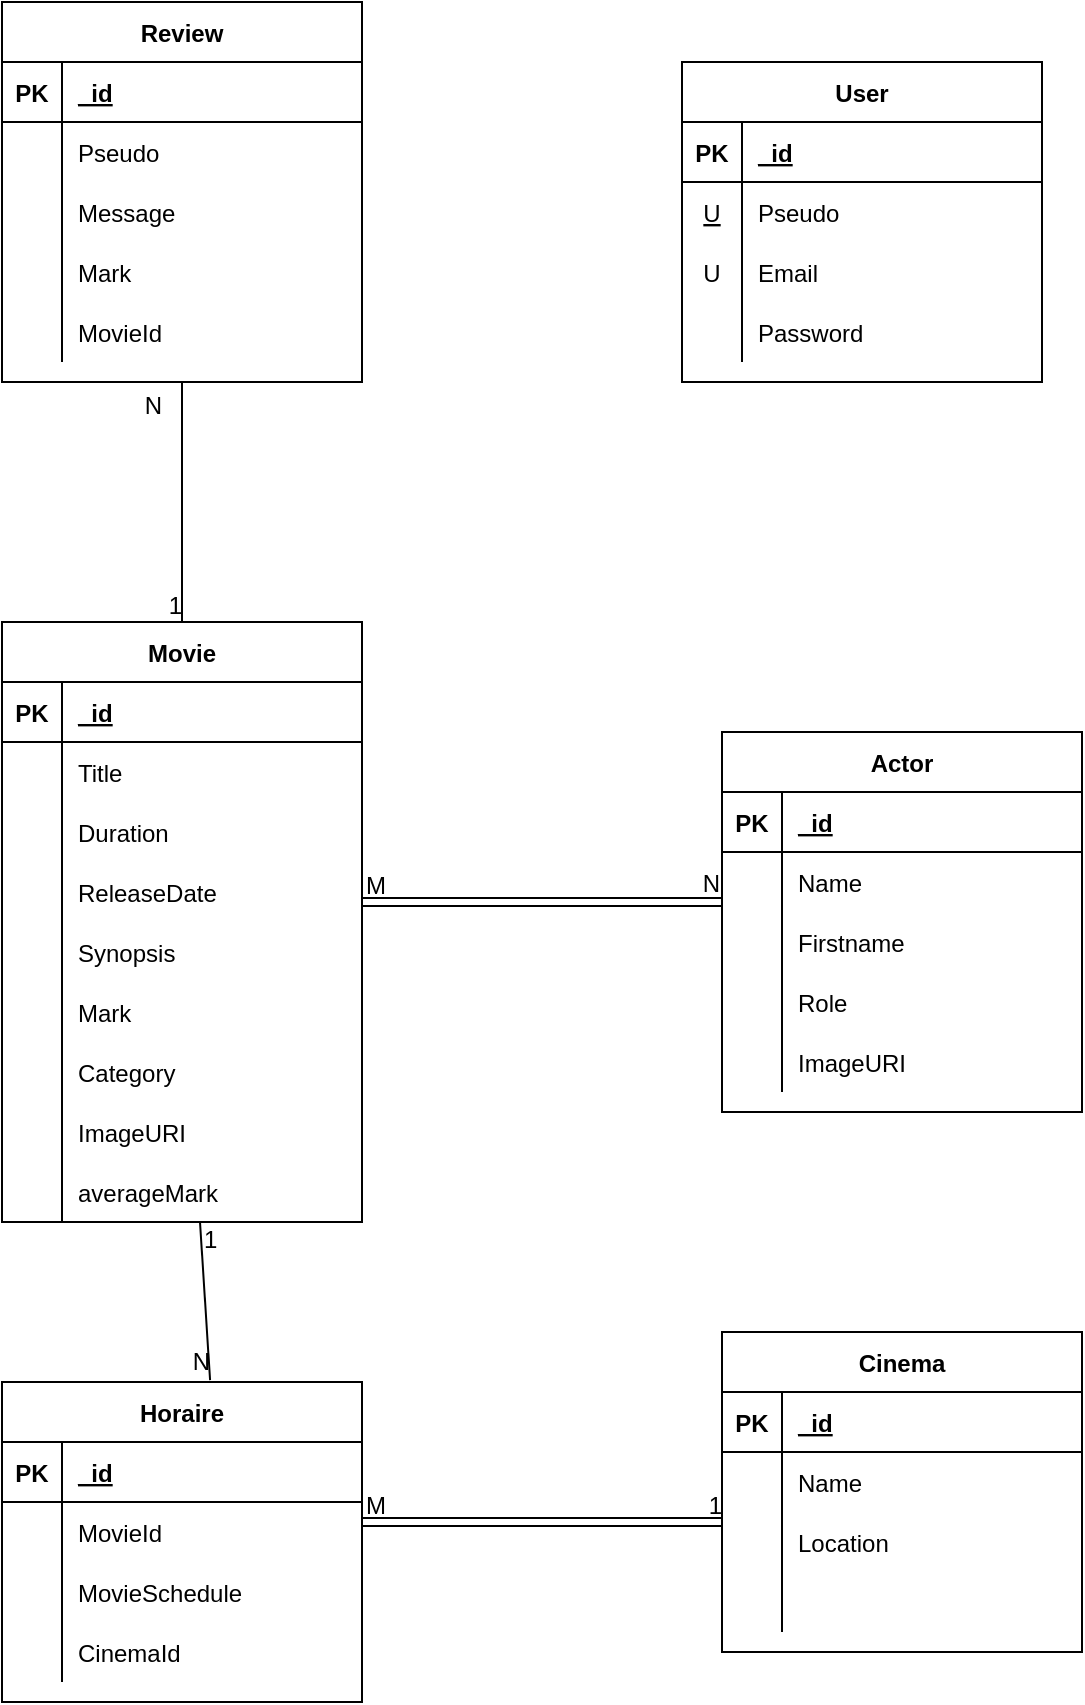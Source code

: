 <mxfile version="18.0.3" type="device"><diagram id="uJwfXhEHUluJpsTlse5D" name="Page-1"><mxGraphModel dx="1422" dy="793" grid="1" gridSize="10" guides="1" tooltips="1" connect="1" arrows="1" fold="1" page="1" pageScale="1" pageWidth="827" pageHeight="1169" math="0" shadow="0"><root><mxCell id="0"/><mxCell id="1" parent="0"/><mxCell id="zOQINoJxuEgMX7o-FheW-20" value="Movie" style="shape=table;startSize=30;container=1;collapsible=1;childLayout=tableLayout;fixedRows=1;rowLines=0;fontStyle=1;align=center;resizeLast=1;" vertex="1" parent="1"><mxGeometry x="120" y="320" width="180" height="300" as="geometry"/></mxCell><mxCell id="zOQINoJxuEgMX7o-FheW-21" value="" style="shape=tableRow;horizontal=0;startSize=0;swimlaneHead=0;swimlaneBody=0;fillColor=none;collapsible=0;dropTarget=0;points=[[0,0.5],[1,0.5]];portConstraint=eastwest;top=0;left=0;right=0;bottom=1;" vertex="1" parent="zOQINoJxuEgMX7o-FheW-20"><mxGeometry y="30" width="180" height="30" as="geometry"/></mxCell><mxCell id="zOQINoJxuEgMX7o-FheW-22" value="PK" style="shape=partialRectangle;connectable=0;fillColor=none;top=0;left=0;bottom=0;right=0;fontStyle=1;overflow=hidden;" vertex="1" parent="zOQINoJxuEgMX7o-FheW-21"><mxGeometry width="30" height="30" as="geometry"><mxRectangle width="30" height="30" as="alternateBounds"/></mxGeometry></mxCell><mxCell id="zOQINoJxuEgMX7o-FheW-23" value="_id" style="shape=partialRectangle;connectable=0;fillColor=none;top=0;left=0;bottom=0;right=0;align=left;spacingLeft=6;fontStyle=5;overflow=hidden;" vertex="1" parent="zOQINoJxuEgMX7o-FheW-21"><mxGeometry x="30" width="150" height="30" as="geometry"><mxRectangle width="150" height="30" as="alternateBounds"/></mxGeometry></mxCell><mxCell id="zOQINoJxuEgMX7o-FheW-24" value="" style="shape=tableRow;horizontal=0;startSize=0;swimlaneHead=0;swimlaneBody=0;fillColor=none;collapsible=0;dropTarget=0;points=[[0,0.5],[1,0.5]];portConstraint=eastwest;top=0;left=0;right=0;bottom=0;" vertex="1" parent="zOQINoJxuEgMX7o-FheW-20"><mxGeometry y="60" width="180" height="30" as="geometry"/></mxCell><mxCell id="zOQINoJxuEgMX7o-FheW-25" value="" style="shape=partialRectangle;connectable=0;fillColor=none;top=0;left=0;bottom=0;right=0;editable=1;overflow=hidden;" vertex="1" parent="zOQINoJxuEgMX7o-FheW-24"><mxGeometry width="30" height="30" as="geometry"><mxRectangle width="30" height="30" as="alternateBounds"/></mxGeometry></mxCell><mxCell id="zOQINoJxuEgMX7o-FheW-26" value="Title" style="shape=partialRectangle;connectable=0;fillColor=none;top=0;left=0;bottom=0;right=0;align=left;spacingLeft=6;overflow=hidden;" vertex="1" parent="zOQINoJxuEgMX7o-FheW-24"><mxGeometry x="30" width="150" height="30" as="geometry"><mxRectangle width="150" height="30" as="alternateBounds"/></mxGeometry></mxCell><mxCell id="zOQINoJxuEgMX7o-FheW-27" value="" style="shape=tableRow;horizontal=0;startSize=0;swimlaneHead=0;swimlaneBody=0;fillColor=none;collapsible=0;dropTarget=0;points=[[0,0.5],[1,0.5]];portConstraint=eastwest;top=0;left=0;right=0;bottom=0;" vertex="1" parent="zOQINoJxuEgMX7o-FheW-20"><mxGeometry y="90" width="180" height="30" as="geometry"/></mxCell><mxCell id="zOQINoJxuEgMX7o-FheW-28" value="" style="shape=partialRectangle;connectable=0;fillColor=none;top=0;left=0;bottom=0;right=0;editable=1;overflow=hidden;" vertex="1" parent="zOQINoJxuEgMX7o-FheW-27"><mxGeometry width="30" height="30" as="geometry"><mxRectangle width="30" height="30" as="alternateBounds"/></mxGeometry></mxCell><mxCell id="zOQINoJxuEgMX7o-FheW-29" value="Duration" style="shape=partialRectangle;connectable=0;fillColor=none;top=0;left=0;bottom=0;right=0;align=left;spacingLeft=6;overflow=hidden;" vertex="1" parent="zOQINoJxuEgMX7o-FheW-27"><mxGeometry x="30" width="150" height="30" as="geometry"><mxRectangle width="150" height="30" as="alternateBounds"/></mxGeometry></mxCell><mxCell id="zOQINoJxuEgMX7o-FheW-30" value="" style="shape=tableRow;horizontal=0;startSize=0;swimlaneHead=0;swimlaneBody=0;fillColor=none;collapsible=0;dropTarget=0;points=[[0,0.5],[1,0.5]];portConstraint=eastwest;top=0;left=0;right=0;bottom=0;" vertex="1" parent="zOQINoJxuEgMX7o-FheW-20"><mxGeometry y="120" width="180" height="30" as="geometry"/></mxCell><mxCell id="zOQINoJxuEgMX7o-FheW-31" value="" style="shape=partialRectangle;connectable=0;fillColor=none;top=0;left=0;bottom=0;right=0;editable=1;overflow=hidden;" vertex="1" parent="zOQINoJxuEgMX7o-FheW-30"><mxGeometry width="30" height="30" as="geometry"><mxRectangle width="30" height="30" as="alternateBounds"/></mxGeometry></mxCell><mxCell id="zOQINoJxuEgMX7o-FheW-32" value="ReleaseDate" style="shape=partialRectangle;connectable=0;fillColor=none;top=0;left=0;bottom=0;right=0;align=left;spacingLeft=6;overflow=hidden;" vertex="1" parent="zOQINoJxuEgMX7o-FheW-30"><mxGeometry x="30" width="150" height="30" as="geometry"><mxRectangle width="150" height="30" as="alternateBounds"/></mxGeometry></mxCell><mxCell id="zOQINoJxuEgMX7o-FheW-47" value="" style="shape=tableRow;horizontal=0;startSize=0;swimlaneHead=0;swimlaneBody=0;fillColor=none;collapsible=0;dropTarget=0;points=[[0,0.5],[1,0.5]];portConstraint=eastwest;top=0;left=0;right=0;bottom=0;" vertex="1" parent="zOQINoJxuEgMX7o-FheW-20"><mxGeometry y="150" width="180" height="30" as="geometry"/></mxCell><mxCell id="zOQINoJxuEgMX7o-FheW-48" value="" style="shape=partialRectangle;connectable=0;fillColor=none;top=0;left=0;bottom=0;right=0;editable=1;overflow=hidden;" vertex="1" parent="zOQINoJxuEgMX7o-FheW-47"><mxGeometry width="30" height="30" as="geometry"><mxRectangle width="30" height="30" as="alternateBounds"/></mxGeometry></mxCell><mxCell id="zOQINoJxuEgMX7o-FheW-49" value="Synopsis" style="shape=partialRectangle;connectable=0;fillColor=none;top=0;left=0;bottom=0;right=0;align=left;spacingLeft=6;overflow=hidden;" vertex="1" parent="zOQINoJxuEgMX7o-FheW-47"><mxGeometry x="30" width="150" height="30" as="geometry"><mxRectangle width="150" height="30" as="alternateBounds"/></mxGeometry></mxCell><mxCell id="zOQINoJxuEgMX7o-FheW-53" value="" style="shape=tableRow;horizontal=0;startSize=0;swimlaneHead=0;swimlaneBody=0;fillColor=none;collapsible=0;dropTarget=0;points=[[0,0.5],[1,0.5]];portConstraint=eastwest;top=0;left=0;right=0;bottom=0;" vertex="1" parent="zOQINoJxuEgMX7o-FheW-20"><mxGeometry y="180" width="180" height="30" as="geometry"/></mxCell><mxCell id="zOQINoJxuEgMX7o-FheW-54" value="" style="shape=partialRectangle;connectable=0;fillColor=none;top=0;left=0;bottom=0;right=0;editable=1;overflow=hidden;" vertex="1" parent="zOQINoJxuEgMX7o-FheW-53"><mxGeometry width="30" height="30" as="geometry"><mxRectangle width="30" height="30" as="alternateBounds"/></mxGeometry></mxCell><mxCell id="zOQINoJxuEgMX7o-FheW-55" value="Mark" style="shape=partialRectangle;connectable=0;fillColor=none;top=0;left=0;bottom=0;right=0;align=left;spacingLeft=6;overflow=hidden;" vertex="1" parent="zOQINoJxuEgMX7o-FheW-53"><mxGeometry x="30" width="150" height="30" as="geometry"><mxRectangle width="150" height="30" as="alternateBounds"/></mxGeometry></mxCell><mxCell id="zOQINoJxuEgMX7o-FheW-56" value="" style="shape=tableRow;horizontal=0;startSize=0;swimlaneHead=0;swimlaneBody=0;fillColor=none;collapsible=0;dropTarget=0;points=[[0,0.5],[1,0.5]];portConstraint=eastwest;top=0;left=0;right=0;bottom=0;" vertex="1" parent="zOQINoJxuEgMX7o-FheW-20"><mxGeometry y="210" width="180" height="30" as="geometry"/></mxCell><mxCell id="zOQINoJxuEgMX7o-FheW-57" value="" style="shape=partialRectangle;connectable=0;fillColor=none;top=0;left=0;bottom=0;right=0;editable=1;overflow=hidden;" vertex="1" parent="zOQINoJxuEgMX7o-FheW-56"><mxGeometry width="30" height="30" as="geometry"><mxRectangle width="30" height="30" as="alternateBounds"/></mxGeometry></mxCell><mxCell id="zOQINoJxuEgMX7o-FheW-58" value="Category" style="shape=partialRectangle;connectable=0;fillColor=none;top=0;left=0;bottom=0;right=0;align=left;spacingLeft=6;overflow=hidden;" vertex="1" parent="zOQINoJxuEgMX7o-FheW-56"><mxGeometry x="30" width="150" height="30" as="geometry"><mxRectangle width="150" height="30" as="alternateBounds"/></mxGeometry></mxCell><mxCell id="zOQINoJxuEgMX7o-FheW-59" value="" style="shape=tableRow;horizontal=0;startSize=0;swimlaneHead=0;swimlaneBody=0;fillColor=none;collapsible=0;dropTarget=0;points=[[0,0.5],[1,0.5]];portConstraint=eastwest;top=0;left=0;right=0;bottom=0;" vertex="1" parent="zOQINoJxuEgMX7o-FheW-20"><mxGeometry y="240" width="180" height="30" as="geometry"/></mxCell><mxCell id="zOQINoJxuEgMX7o-FheW-60" value="" style="shape=partialRectangle;connectable=0;fillColor=none;top=0;left=0;bottom=0;right=0;editable=1;overflow=hidden;" vertex="1" parent="zOQINoJxuEgMX7o-FheW-59"><mxGeometry width="30" height="30" as="geometry"><mxRectangle width="30" height="30" as="alternateBounds"/></mxGeometry></mxCell><mxCell id="zOQINoJxuEgMX7o-FheW-61" value="ImageURI" style="shape=partialRectangle;connectable=0;fillColor=none;top=0;left=0;bottom=0;right=0;align=left;spacingLeft=6;overflow=hidden;" vertex="1" parent="zOQINoJxuEgMX7o-FheW-59"><mxGeometry x="30" width="150" height="30" as="geometry"><mxRectangle width="150" height="30" as="alternateBounds"/></mxGeometry></mxCell><mxCell id="zOQINoJxuEgMX7o-FheW-231" value="" style="shape=tableRow;horizontal=0;startSize=0;swimlaneHead=0;swimlaneBody=0;fillColor=none;collapsible=0;dropTarget=0;points=[[0,0.5],[1,0.5]];portConstraint=eastwest;top=0;left=0;right=0;bottom=0;" vertex="1" parent="zOQINoJxuEgMX7o-FheW-20"><mxGeometry y="270" width="180" height="30" as="geometry"/></mxCell><mxCell id="zOQINoJxuEgMX7o-FheW-232" value="" style="shape=partialRectangle;connectable=0;fillColor=none;top=0;left=0;bottom=0;right=0;editable=1;overflow=hidden;" vertex="1" parent="zOQINoJxuEgMX7o-FheW-231"><mxGeometry width="30" height="30" as="geometry"><mxRectangle width="30" height="30" as="alternateBounds"/></mxGeometry></mxCell><mxCell id="zOQINoJxuEgMX7o-FheW-233" value="averageMark" style="shape=partialRectangle;connectable=0;fillColor=none;top=0;left=0;bottom=0;right=0;align=left;spacingLeft=6;overflow=hidden;" vertex="1" parent="zOQINoJxuEgMX7o-FheW-231"><mxGeometry x="30" width="150" height="30" as="geometry"><mxRectangle width="150" height="30" as="alternateBounds"/></mxGeometry></mxCell><mxCell id="zOQINoJxuEgMX7o-FheW-62" value="Actor" style="shape=table;startSize=30;container=1;collapsible=1;childLayout=tableLayout;fixedRows=1;rowLines=0;fontStyle=1;align=center;resizeLast=1;" vertex="1" parent="1"><mxGeometry x="480" y="375" width="180" height="190" as="geometry"/></mxCell><mxCell id="zOQINoJxuEgMX7o-FheW-63" value="" style="shape=tableRow;horizontal=0;startSize=0;swimlaneHead=0;swimlaneBody=0;fillColor=none;collapsible=0;dropTarget=0;points=[[0,0.5],[1,0.5]];portConstraint=eastwest;top=0;left=0;right=0;bottom=1;" vertex="1" parent="zOQINoJxuEgMX7o-FheW-62"><mxGeometry y="30" width="180" height="30" as="geometry"/></mxCell><mxCell id="zOQINoJxuEgMX7o-FheW-64" value="PK" style="shape=partialRectangle;connectable=0;fillColor=none;top=0;left=0;bottom=0;right=0;fontStyle=1;overflow=hidden;" vertex="1" parent="zOQINoJxuEgMX7o-FheW-63"><mxGeometry width="30" height="30" as="geometry"><mxRectangle width="30" height="30" as="alternateBounds"/></mxGeometry></mxCell><mxCell id="zOQINoJxuEgMX7o-FheW-65" value="_id" style="shape=partialRectangle;connectable=0;fillColor=none;top=0;left=0;bottom=0;right=0;align=left;spacingLeft=6;fontStyle=5;overflow=hidden;" vertex="1" parent="zOQINoJxuEgMX7o-FheW-63"><mxGeometry x="30" width="150" height="30" as="geometry"><mxRectangle width="150" height="30" as="alternateBounds"/></mxGeometry></mxCell><mxCell id="zOQINoJxuEgMX7o-FheW-66" value="" style="shape=tableRow;horizontal=0;startSize=0;swimlaneHead=0;swimlaneBody=0;fillColor=none;collapsible=0;dropTarget=0;points=[[0,0.5],[1,0.5]];portConstraint=eastwest;top=0;left=0;right=0;bottom=0;" vertex="1" parent="zOQINoJxuEgMX7o-FheW-62"><mxGeometry y="60" width="180" height="30" as="geometry"/></mxCell><mxCell id="zOQINoJxuEgMX7o-FheW-67" value="" style="shape=partialRectangle;connectable=0;fillColor=none;top=0;left=0;bottom=0;right=0;editable=1;overflow=hidden;" vertex="1" parent="zOQINoJxuEgMX7o-FheW-66"><mxGeometry width="30" height="30" as="geometry"><mxRectangle width="30" height="30" as="alternateBounds"/></mxGeometry></mxCell><mxCell id="zOQINoJxuEgMX7o-FheW-68" value="Name" style="shape=partialRectangle;connectable=0;fillColor=none;top=0;left=0;bottom=0;right=0;align=left;spacingLeft=6;overflow=hidden;" vertex="1" parent="zOQINoJxuEgMX7o-FheW-66"><mxGeometry x="30" width="150" height="30" as="geometry"><mxRectangle width="150" height="30" as="alternateBounds"/></mxGeometry></mxCell><mxCell id="zOQINoJxuEgMX7o-FheW-69" value="" style="shape=tableRow;horizontal=0;startSize=0;swimlaneHead=0;swimlaneBody=0;fillColor=none;collapsible=0;dropTarget=0;points=[[0,0.5],[1,0.5]];portConstraint=eastwest;top=0;left=0;right=0;bottom=0;" vertex="1" parent="zOQINoJxuEgMX7o-FheW-62"><mxGeometry y="90" width="180" height="30" as="geometry"/></mxCell><mxCell id="zOQINoJxuEgMX7o-FheW-70" value="" style="shape=partialRectangle;connectable=0;fillColor=none;top=0;left=0;bottom=0;right=0;editable=1;overflow=hidden;" vertex="1" parent="zOQINoJxuEgMX7o-FheW-69"><mxGeometry width="30" height="30" as="geometry"><mxRectangle width="30" height="30" as="alternateBounds"/></mxGeometry></mxCell><mxCell id="zOQINoJxuEgMX7o-FheW-71" value="Firstname" style="shape=partialRectangle;connectable=0;fillColor=none;top=0;left=0;bottom=0;right=0;align=left;spacingLeft=6;overflow=hidden;" vertex="1" parent="zOQINoJxuEgMX7o-FheW-69"><mxGeometry x="30" width="150" height="30" as="geometry"><mxRectangle width="150" height="30" as="alternateBounds"/></mxGeometry></mxCell><mxCell id="zOQINoJxuEgMX7o-FheW-72" value="" style="shape=tableRow;horizontal=0;startSize=0;swimlaneHead=0;swimlaneBody=0;fillColor=none;collapsible=0;dropTarget=0;points=[[0,0.5],[1,0.5]];portConstraint=eastwest;top=0;left=0;right=0;bottom=0;" vertex="1" parent="zOQINoJxuEgMX7o-FheW-62"><mxGeometry y="120" width="180" height="30" as="geometry"/></mxCell><mxCell id="zOQINoJxuEgMX7o-FheW-73" value="" style="shape=partialRectangle;connectable=0;fillColor=none;top=0;left=0;bottom=0;right=0;editable=1;overflow=hidden;" vertex="1" parent="zOQINoJxuEgMX7o-FheW-72"><mxGeometry width="30" height="30" as="geometry"><mxRectangle width="30" height="30" as="alternateBounds"/></mxGeometry></mxCell><mxCell id="zOQINoJxuEgMX7o-FheW-74" value="Role" style="shape=partialRectangle;connectable=0;fillColor=none;top=0;left=0;bottom=0;right=0;align=left;spacingLeft=6;overflow=hidden;" vertex="1" parent="zOQINoJxuEgMX7o-FheW-72"><mxGeometry x="30" width="150" height="30" as="geometry"><mxRectangle width="150" height="30" as="alternateBounds"/></mxGeometry></mxCell><mxCell id="zOQINoJxuEgMX7o-FheW-84" value="" style="shape=tableRow;horizontal=0;startSize=0;swimlaneHead=0;swimlaneBody=0;fillColor=none;collapsible=0;dropTarget=0;points=[[0,0.5],[1,0.5]];portConstraint=eastwest;top=0;left=0;right=0;bottom=0;" vertex="1" parent="zOQINoJxuEgMX7o-FheW-62"><mxGeometry y="150" width="180" height="30" as="geometry"/></mxCell><mxCell id="zOQINoJxuEgMX7o-FheW-85" value="" style="shape=partialRectangle;connectable=0;fillColor=none;top=0;left=0;bottom=0;right=0;editable=1;overflow=hidden;" vertex="1" parent="zOQINoJxuEgMX7o-FheW-84"><mxGeometry width="30" height="30" as="geometry"><mxRectangle width="30" height="30" as="alternateBounds"/></mxGeometry></mxCell><mxCell id="zOQINoJxuEgMX7o-FheW-86" value="ImageURI" style="shape=partialRectangle;connectable=0;fillColor=none;top=0;left=0;bottom=0;right=0;align=left;spacingLeft=6;overflow=hidden;" vertex="1" parent="zOQINoJxuEgMX7o-FheW-84"><mxGeometry x="30" width="150" height="30" as="geometry"><mxRectangle width="150" height="30" as="alternateBounds"/></mxGeometry></mxCell><mxCell id="zOQINoJxuEgMX7o-FheW-81" value="" style="shape=link;html=1;rounded=0;entryX=0;entryY=0.833;entryDx=0;entryDy=0;entryPerimeter=0;" edge="1" parent="1" target="zOQINoJxuEgMX7o-FheW-66"><mxGeometry relative="1" as="geometry"><mxPoint x="300" y="460" as="sourcePoint"/><mxPoint x="460" y="460" as="targetPoint"/></mxGeometry></mxCell><mxCell id="zOQINoJxuEgMX7o-FheW-82" value="M" style="resizable=0;html=1;align=left;verticalAlign=bottom;" connectable="0" vertex="1" parent="zOQINoJxuEgMX7o-FheW-81"><mxGeometry x="-1" relative="1" as="geometry"/></mxCell><mxCell id="zOQINoJxuEgMX7o-FheW-83" value="N" style="resizable=0;html=1;align=right;verticalAlign=bottom;" connectable="0" vertex="1" parent="zOQINoJxuEgMX7o-FheW-81"><mxGeometry x="1" relative="1" as="geometry"/></mxCell><mxCell id="zOQINoJxuEgMX7o-FheW-87" value="Cinema" style="shape=table;startSize=30;container=1;collapsible=1;childLayout=tableLayout;fixedRows=1;rowLines=0;fontStyle=1;align=center;resizeLast=1;" vertex="1" parent="1"><mxGeometry x="480" y="675" width="180" height="160" as="geometry"/></mxCell><mxCell id="zOQINoJxuEgMX7o-FheW-88" value="" style="shape=tableRow;horizontal=0;startSize=0;swimlaneHead=0;swimlaneBody=0;fillColor=none;collapsible=0;dropTarget=0;points=[[0,0.5],[1,0.5]];portConstraint=eastwest;top=0;left=0;right=0;bottom=1;" vertex="1" parent="zOQINoJxuEgMX7o-FheW-87"><mxGeometry y="30" width="180" height="30" as="geometry"/></mxCell><mxCell id="zOQINoJxuEgMX7o-FheW-89" value="PK" style="shape=partialRectangle;connectable=0;fillColor=none;top=0;left=0;bottom=0;right=0;fontStyle=1;overflow=hidden;" vertex="1" parent="zOQINoJxuEgMX7o-FheW-88"><mxGeometry width="30" height="30" as="geometry"><mxRectangle width="30" height="30" as="alternateBounds"/></mxGeometry></mxCell><mxCell id="zOQINoJxuEgMX7o-FheW-90" value="_id" style="shape=partialRectangle;connectable=0;fillColor=none;top=0;left=0;bottom=0;right=0;align=left;spacingLeft=6;fontStyle=5;overflow=hidden;" vertex="1" parent="zOQINoJxuEgMX7o-FheW-88"><mxGeometry x="30" width="150" height="30" as="geometry"><mxRectangle width="150" height="30" as="alternateBounds"/></mxGeometry></mxCell><mxCell id="zOQINoJxuEgMX7o-FheW-91" value="" style="shape=tableRow;horizontal=0;startSize=0;swimlaneHead=0;swimlaneBody=0;fillColor=none;collapsible=0;dropTarget=0;points=[[0,0.5],[1,0.5]];portConstraint=eastwest;top=0;left=0;right=0;bottom=0;" vertex="1" parent="zOQINoJxuEgMX7o-FheW-87"><mxGeometry y="60" width="180" height="30" as="geometry"/></mxCell><mxCell id="zOQINoJxuEgMX7o-FheW-92" value="" style="shape=partialRectangle;connectable=0;fillColor=none;top=0;left=0;bottom=0;right=0;editable=1;overflow=hidden;" vertex="1" parent="zOQINoJxuEgMX7o-FheW-91"><mxGeometry width="30" height="30" as="geometry"><mxRectangle width="30" height="30" as="alternateBounds"/></mxGeometry></mxCell><mxCell id="zOQINoJxuEgMX7o-FheW-93" value="Name" style="shape=partialRectangle;connectable=0;fillColor=none;top=0;left=0;bottom=0;right=0;align=left;spacingLeft=6;overflow=hidden;" vertex="1" parent="zOQINoJxuEgMX7o-FheW-91"><mxGeometry x="30" width="150" height="30" as="geometry"><mxRectangle width="150" height="30" as="alternateBounds"/></mxGeometry></mxCell><mxCell id="zOQINoJxuEgMX7o-FheW-94" value="" style="shape=tableRow;horizontal=0;startSize=0;swimlaneHead=0;swimlaneBody=0;fillColor=none;collapsible=0;dropTarget=0;points=[[0,0.5],[1,0.5]];portConstraint=eastwest;top=0;left=0;right=0;bottom=0;" vertex="1" parent="zOQINoJxuEgMX7o-FheW-87"><mxGeometry y="90" width="180" height="30" as="geometry"/></mxCell><mxCell id="zOQINoJxuEgMX7o-FheW-95" value="" style="shape=partialRectangle;connectable=0;fillColor=none;top=0;left=0;bottom=0;right=0;editable=1;overflow=hidden;" vertex="1" parent="zOQINoJxuEgMX7o-FheW-94"><mxGeometry width="30" height="30" as="geometry"><mxRectangle width="30" height="30" as="alternateBounds"/></mxGeometry></mxCell><mxCell id="zOQINoJxuEgMX7o-FheW-96" value="Location" style="shape=partialRectangle;connectable=0;fillColor=none;top=0;left=0;bottom=0;right=0;align=left;spacingLeft=6;overflow=hidden;" vertex="1" parent="zOQINoJxuEgMX7o-FheW-94"><mxGeometry x="30" width="150" height="30" as="geometry"><mxRectangle width="150" height="30" as="alternateBounds"/></mxGeometry></mxCell><mxCell id="zOQINoJxuEgMX7o-FheW-97" value="" style="shape=tableRow;horizontal=0;startSize=0;swimlaneHead=0;swimlaneBody=0;fillColor=none;collapsible=0;dropTarget=0;points=[[0,0.5],[1,0.5]];portConstraint=eastwest;top=0;left=0;right=0;bottom=0;" vertex="1" parent="zOQINoJxuEgMX7o-FheW-87"><mxGeometry y="120" width="180" height="30" as="geometry"/></mxCell><mxCell id="zOQINoJxuEgMX7o-FheW-98" value="" style="shape=partialRectangle;connectable=0;fillColor=none;top=0;left=0;bottom=0;right=0;editable=1;overflow=hidden;" vertex="1" parent="zOQINoJxuEgMX7o-FheW-97"><mxGeometry width="30" height="30" as="geometry"><mxRectangle width="30" height="30" as="alternateBounds"/></mxGeometry></mxCell><mxCell id="zOQINoJxuEgMX7o-FheW-99" value="" style="shape=partialRectangle;connectable=0;fillColor=none;top=0;left=0;bottom=0;right=0;align=left;spacingLeft=6;overflow=hidden;" vertex="1" parent="zOQINoJxuEgMX7o-FheW-97"><mxGeometry x="30" width="150" height="30" as="geometry"><mxRectangle width="150" height="30" as="alternateBounds"/></mxGeometry></mxCell><mxCell id="zOQINoJxuEgMX7o-FheW-100" value="Horaire" style="shape=table;startSize=30;container=1;collapsible=1;childLayout=tableLayout;fixedRows=1;rowLines=0;fontStyle=1;align=center;resizeLast=1;" vertex="1" parent="1"><mxGeometry x="120" y="700" width="180" height="160" as="geometry"/></mxCell><mxCell id="zOQINoJxuEgMX7o-FheW-101" value="" style="shape=tableRow;horizontal=0;startSize=0;swimlaneHead=0;swimlaneBody=0;fillColor=none;collapsible=0;dropTarget=0;points=[[0,0.5],[1,0.5]];portConstraint=eastwest;top=0;left=0;right=0;bottom=1;" vertex="1" parent="zOQINoJxuEgMX7o-FheW-100"><mxGeometry y="30" width="180" height="30" as="geometry"/></mxCell><mxCell id="zOQINoJxuEgMX7o-FheW-102" value="PK" style="shape=partialRectangle;connectable=0;fillColor=none;top=0;left=0;bottom=0;right=0;fontStyle=1;overflow=hidden;" vertex="1" parent="zOQINoJxuEgMX7o-FheW-101"><mxGeometry width="30" height="30" as="geometry"><mxRectangle width="30" height="30" as="alternateBounds"/></mxGeometry></mxCell><mxCell id="zOQINoJxuEgMX7o-FheW-103" value="_id" style="shape=partialRectangle;connectable=0;fillColor=none;top=0;left=0;bottom=0;right=0;align=left;spacingLeft=6;fontStyle=5;overflow=hidden;" vertex="1" parent="zOQINoJxuEgMX7o-FheW-101"><mxGeometry x="30" width="150" height="30" as="geometry"><mxRectangle width="150" height="30" as="alternateBounds"/></mxGeometry></mxCell><mxCell id="zOQINoJxuEgMX7o-FheW-104" value="" style="shape=tableRow;horizontal=0;startSize=0;swimlaneHead=0;swimlaneBody=0;fillColor=none;collapsible=0;dropTarget=0;points=[[0,0.5],[1,0.5]];portConstraint=eastwest;top=0;left=0;right=0;bottom=0;" vertex="1" parent="zOQINoJxuEgMX7o-FheW-100"><mxGeometry y="60" width="180" height="30" as="geometry"/></mxCell><mxCell id="zOQINoJxuEgMX7o-FheW-105" value="" style="shape=partialRectangle;connectable=0;fillColor=none;top=0;left=0;bottom=0;right=0;editable=1;overflow=hidden;" vertex="1" parent="zOQINoJxuEgMX7o-FheW-104"><mxGeometry width="30" height="30" as="geometry"><mxRectangle width="30" height="30" as="alternateBounds"/></mxGeometry></mxCell><mxCell id="zOQINoJxuEgMX7o-FheW-106" value="MovieId" style="shape=partialRectangle;connectable=0;fillColor=none;top=0;left=0;bottom=0;right=0;align=left;spacingLeft=6;overflow=hidden;" vertex="1" parent="zOQINoJxuEgMX7o-FheW-104"><mxGeometry x="30" width="150" height="30" as="geometry"><mxRectangle width="150" height="30" as="alternateBounds"/></mxGeometry></mxCell><mxCell id="zOQINoJxuEgMX7o-FheW-107" value="" style="shape=tableRow;horizontal=0;startSize=0;swimlaneHead=0;swimlaneBody=0;fillColor=none;collapsible=0;dropTarget=0;points=[[0,0.5],[1,0.5]];portConstraint=eastwest;top=0;left=0;right=0;bottom=0;" vertex="1" parent="zOQINoJxuEgMX7o-FheW-100"><mxGeometry y="90" width="180" height="30" as="geometry"/></mxCell><mxCell id="zOQINoJxuEgMX7o-FheW-108" value="" style="shape=partialRectangle;connectable=0;fillColor=none;top=0;left=0;bottom=0;right=0;editable=1;overflow=hidden;" vertex="1" parent="zOQINoJxuEgMX7o-FheW-107"><mxGeometry width="30" height="30" as="geometry"><mxRectangle width="30" height="30" as="alternateBounds"/></mxGeometry></mxCell><mxCell id="zOQINoJxuEgMX7o-FheW-109" value="MovieSchedule" style="shape=partialRectangle;connectable=0;fillColor=none;top=0;left=0;bottom=0;right=0;align=left;spacingLeft=6;overflow=hidden;" vertex="1" parent="zOQINoJxuEgMX7o-FheW-107"><mxGeometry x="30" width="150" height="30" as="geometry"><mxRectangle width="150" height="30" as="alternateBounds"/></mxGeometry></mxCell><mxCell id="zOQINoJxuEgMX7o-FheW-110" value="" style="shape=tableRow;horizontal=0;startSize=0;swimlaneHead=0;swimlaneBody=0;fillColor=none;collapsible=0;dropTarget=0;points=[[0,0.5],[1,0.5]];portConstraint=eastwest;top=0;left=0;right=0;bottom=0;" vertex="1" parent="zOQINoJxuEgMX7o-FheW-100"><mxGeometry y="120" width="180" height="30" as="geometry"/></mxCell><mxCell id="zOQINoJxuEgMX7o-FheW-111" value="" style="shape=partialRectangle;connectable=0;fillColor=none;top=0;left=0;bottom=0;right=0;editable=1;overflow=hidden;" vertex="1" parent="zOQINoJxuEgMX7o-FheW-110"><mxGeometry width="30" height="30" as="geometry"><mxRectangle width="30" height="30" as="alternateBounds"/></mxGeometry></mxCell><mxCell id="zOQINoJxuEgMX7o-FheW-112" value="CinemaId" style="shape=partialRectangle;connectable=0;fillColor=none;top=0;left=0;bottom=0;right=0;align=left;spacingLeft=6;overflow=hidden;" vertex="1" parent="zOQINoJxuEgMX7o-FheW-110"><mxGeometry x="30" width="150" height="30" as="geometry"><mxRectangle width="150" height="30" as="alternateBounds"/></mxGeometry></mxCell><mxCell id="zOQINoJxuEgMX7o-FheW-113" value="" style="shape=link;html=1;rounded=0;" edge="1" parent="1"><mxGeometry relative="1" as="geometry"><mxPoint x="300" y="770" as="sourcePoint"/><mxPoint x="480" y="770" as="targetPoint"/></mxGeometry></mxCell><mxCell id="zOQINoJxuEgMX7o-FheW-114" value="M" style="resizable=0;html=1;align=left;verticalAlign=bottom;" connectable="0" vertex="1" parent="zOQINoJxuEgMX7o-FheW-113"><mxGeometry x="-1" relative="1" as="geometry"/></mxCell><mxCell id="zOQINoJxuEgMX7o-FheW-115" value="1" style="resizable=0;html=1;align=right;verticalAlign=bottom;" connectable="0" vertex="1" parent="zOQINoJxuEgMX7o-FheW-113"><mxGeometry x="1" relative="1" as="geometry"/></mxCell><mxCell id="zOQINoJxuEgMX7o-FheW-116" value="User" style="shape=table;startSize=30;container=1;collapsible=1;childLayout=tableLayout;fixedRows=1;rowLines=0;fontStyle=1;align=center;resizeLast=1;" vertex="1" parent="1"><mxGeometry x="460" y="40" width="180" height="160" as="geometry"/></mxCell><mxCell id="zOQINoJxuEgMX7o-FheW-117" value="" style="shape=tableRow;horizontal=0;startSize=0;swimlaneHead=0;swimlaneBody=0;fillColor=none;collapsible=0;dropTarget=0;points=[[0,0.5],[1,0.5]];portConstraint=eastwest;top=0;left=0;right=0;bottom=1;" vertex="1" parent="zOQINoJxuEgMX7o-FheW-116"><mxGeometry y="30" width="180" height="30" as="geometry"/></mxCell><mxCell id="zOQINoJxuEgMX7o-FheW-118" value="PK" style="shape=partialRectangle;connectable=0;fillColor=none;top=0;left=0;bottom=0;right=0;fontStyle=1;overflow=hidden;" vertex="1" parent="zOQINoJxuEgMX7o-FheW-117"><mxGeometry width="30" height="30" as="geometry"><mxRectangle width="30" height="30" as="alternateBounds"/></mxGeometry></mxCell><mxCell id="zOQINoJxuEgMX7o-FheW-119" value="_id" style="shape=partialRectangle;connectable=0;fillColor=none;top=0;left=0;bottom=0;right=0;align=left;spacingLeft=6;fontStyle=5;overflow=hidden;" vertex="1" parent="zOQINoJxuEgMX7o-FheW-117"><mxGeometry x="30" width="150" height="30" as="geometry"><mxRectangle width="150" height="30" as="alternateBounds"/></mxGeometry></mxCell><mxCell id="zOQINoJxuEgMX7o-FheW-120" value="" style="shape=tableRow;horizontal=0;startSize=0;swimlaneHead=0;swimlaneBody=0;fillColor=none;collapsible=0;dropTarget=0;points=[[0,0.5],[1,0.5]];portConstraint=eastwest;top=0;left=0;right=0;bottom=0;" vertex="1" parent="zOQINoJxuEgMX7o-FheW-116"><mxGeometry y="60" width="180" height="30" as="geometry"/></mxCell><mxCell id="zOQINoJxuEgMX7o-FheW-121" value="U" style="shape=partialRectangle;connectable=0;fillColor=none;top=0;left=0;bottom=0;right=0;editable=1;overflow=hidden;fontStyle=4" vertex="1" parent="zOQINoJxuEgMX7o-FheW-120"><mxGeometry width="30" height="30" as="geometry"><mxRectangle width="30" height="30" as="alternateBounds"/></mxGeometry></mxCell><mxCell id="zOQINoJxuEgMX7o-FheW-122" value="Pseudo" style="shape=partialRectangle;connectable=0;fillColor=none;top=0;left=0;bottom=0;right=0;align=left;spacingLeft=6;overflow=hidden;" vertex="1" parent="zOQINoJxuEgMX7o-FheW-120"><mxGeometry x="30" width="150" height="30" as="geometry"><mxRectangle width="150" height="30" as="alternateBounds"/></mxGeometry></mxCell><mxCell id="zOQINoJxuEgMX7o-FheW-123" value="" style="shape=tableRow;horizontal=0;startSize=0;swimlaneHead=0;swimlaneBody=0;fillColor=none;collapsible=0;dropTarget=0;points=[[0,0.5],[1,0.5]];portConstraint=eastwest;top=0;left=0;right=0;bottom=0;" vertex="1" parent="zOQINoJxuEgMX7o-FheW-116"><mxGeometry y="90" width="180" height="30" as="geometry"/></mxCell><mxCell id="zOQINoJxuEgMX7o-FheW-124" value="U" style="shape=partialRectangle;connectable=0;fillColor=none;top=0;left=0;bottom=0;right=0;editable=1;overflow=hidden;" vertex="1" parent="zOQINoJxuEgMX7o-FheW-123"><mxGeometry width="30" height="30" as="geometry"><mxRectangle width="30" height="30" as="alternateBounds"/></mxGeometry></mxCell><mxCell id="zOQINoJxuEgMX7o-FheW-125" value="Email" style="shape=partialRectangle;connectable=0;fillColor=none;top=0;left=0;bottom=0;right=0;align=left;spacingLeft=6;overflow=hidden;" vertex="1" parent="zOQINoJxuEgMX7o-FheW-123"><mxGeometry x="30" width="150" height="30" as="geometry"><mxRectangle width="150" height="30" as="alternateBounds"/></mxGeometry></mxCell><mxCell id="zOQINoJxuEgMX7o-FheW-126" value="" style="shape=tableRow;horizontal=0;startSize=0;swimlaneHead=0;swimlaneBody=0;fillColor=none;collapsible=0;dropTarget=0;points=[[0,0.5],[1,0.5]];portConstraint=eastwest;top=0;left=0;right=0;bottom=0;" vertex="1" parent="zOQINoJxuEgMX7o-FheW-116"><mxGeometry y="120" width="180" height="30" as="geometry"/></mxCell><mxCell id="zOQINoJxuEgMX7o-FheW-127" value="" style="shape=partialRectangle;connectable=0;fillColor=none;top=0;left=0;bottom=0;right=0;editable=1;overflow=hidden;" vertex="1" parent="zOQINoJxuEgMX7o-FheW-126"><mxGeometry width="30" height="30" as="geometry"><mxRectangle width="30" height="30" as="alternateBounds"/></mxGeometry></mxCell><mxCell id="zOQINoJxuEgMX7o-FheW-128" value="Password" style="shape=partialRectangle;connectable=0;fillColor=none;top=0;left=0;bottom=0;right=0;align=left;spacingLeft=6;overflow=hidden;" vertex="1" parent="zOQINoJxuEgMX7o-FheW-126"><mxGeometry x="30" width="150" height="30" as="geometry"><mxRectangle width="150" height="30" as="alternateBounds"/></mxGeometry></mxCell><mxCell id="zOQINoJxuEgMX7o-FheW-129" value="Review" style="shape=table;startSize=30;container=1;collapsible=1;childLayout=tableLayout;fixedRows=1;rowLines=0;fontStyle=1;align=center;resizeLast=1;" vertex="1" parent="1"><mxGeometry x="120" y="10" width="180" height="190" as="geometry"/></mxCell><mxCell id="zOQINoJxuEgMX7o-FheW-130" value="" style="shape=tableRow;horizontal=0;startSize=0;swimlaneHead=0;swimlaneBody=0;fillColor=none;collapsible=0;dropTarget=0;points=[[0,0.5],[1,0.5]];portConstraint=eastwest;top=0;left=0;right=0;bottom=1;" vertex="1" parent="zOQINoJxuEgMX7o-FheW-129"><mxGeometry y="30" width="180" height="30" as="geometry"/></mxCell><mxCell id="zOQINoJxuEgMX7o-FheW-131" value="PK" style="shape=partialRectangle;connectable=0;fillColor=none;top=0;left=0;bottom=0;right=0;fontStyle=1;overflow=hidden;" vertex="1" parent="zOQINoJxuEgMX7o-FheW-130"><mxGeometry width="30" height="30" as="geometry"><mxRectangle width="30" height="30" as="alternateBounds"/></mxGeometry></mxCell><mxCell id="zOQINoJxuEgMX7o-FheW-132" value="_id" style="shape=partialRectangle;connectable=0;fillColor=none;top=0;left=0;bottom=0;right=0;align=left;spacingLeft=6;fontStyle=5;overflow=hidden;" vertex="1" parent="zOQINoJxuEgMX7o-FheW-130"><mxGeometry x="30" width="150" height="30" as="geometry"><mxRectangle width="150" height="30" as="alternateBounds"/></mxGeometry></mxCell><mxCell id="zOQINoJxuEgMX7o-FheW-133" value="" style="shape=tableRow;horizontal=0;startSize=0;swimlaneHead=0;swimlaneBody=0;fillColor=none;collapsible=0;dropTarget=0;points=[[0,0.5],[1,0.5]];portConstraint=eastwest;top=0;left=0;right=0;bottom=0;" vertex="1" parent="zOQINoJxuEgMX7o-FheW-129"><mxGeometry y="60" width="180" height="30" as="geometry"/></mxCell><mxCell id="zOQINoJxuEgMX7o-FheW-134" value="" style="shape=partialRectangle;connectable=0;fillColor=none;top=0;left=0;bottom=0;right=0;editable=1;overflow=hidden;" vertex="1" parent="zOQINoJxuEgMX7o-FheW-133"><mxGeometry width="30" height="30" as="geometry"><mxRectangle width="30" height="30" as="alternateBounds"/></mxGeometry></mxCell><mxCell id="zOQINoJxuEgMX7o-FheW-135" value="Pseudo" style="shape=partialRectangle;connectable=0;fillColor=none;top=0;left=0;bottom=0;right=0;align=left;spacingLeft=6;overflow=hidden;" vertex="1" parent="zOQINoJxuEgMX7o-FheW-133"><mxGeometry x="30" width="150" height="30" as="geometry"><mxRectangle width="150" height="30" as="alternateBounds"/></mxGeometry></mxCell><mxCell id="zOQINoJxuEgMX7o-FheW-136" value="" style="shape=tableRow;horizontal=0;startSize=0;swimlaneHead=0;swimlaneBody=0;fillColor=none;collapsible=0;dropTarget=0;points=[[0,0.5],[1,0.5]];portConstraint=eastwest;top=0;left=0;right=0;bottom=0;" vertex="1" parent="zOQINoJxuEgMX7o-FheW-129"><mxGeometry y="90" width="180" height="30" as="geometry"/></mxCell><mxCell id="zOQINoJxuEgMX7o-FheW-137" value="" style="shape=partialRectangle;connectable=0;fillColor=none;top=0;left=0;bottom=0;right=0;editable=1;overflow=hidden;" vertex="1" parent="zOQINoJxuEgMX7o-FheW-136"><mxGeometry width="30" height="30" as="geometry"><mxRectangle width="30" height="30" as="alternateBounds"/></mxGeometry></mxCell><mxCell id="zOQINoJxuEgMX7o-FheW-138" value="Message" style="shape=partialRectangle;connectable=0;fillColor=none;top=0;left=0;bottom=0;right=0;align=left;spacingLeft=6;overflow=hidden;" vertex="1" parent="zOQINoJxuEgMX7o-FheW-136"><mxGeometry x="30" width="150" height="30" as="geometry"><mxRectangle width="150" height="30" as="alternateBounds"/></mxGeometry></mxCell><mxCell id="zOQINoJxuEgMX7o-FheW-139" value="" style="shape=tableRow;horizontal=0;startSize=0;swimlaneHead=0;swimlaneBody=0;fillColor=none;collapsible=0;dropTarget=0;points=[[0,0.5],[1,0.5]];portConstraint=eastwest;top=0;left=0;right=0;bottom=0;" vertex="1" parent="zOQINoJxuEgMX7o-FheW-129"><mxGeometry y="120" width="180" height="30" as="geometry"/></mxCell><mxCell id="zOQINoJxuEgMX7o-FheW-140" value="" style="shape=partialRectangle;connectable=0;fillColor=none;top=0;left=0;bottom=0;right=0;editable=1;overflow=hidden;" vertex="1" parent="zOQINoJxuEgMX7o-FheW-139"><mxGeometry width="30" height="30" as="geometry"><mxRectangle width="30" height="30" as="alternateBounds"/></mxGeometry></mxCell><mxCell id="zOQINoJxuEgMX7o-FheW-141" value="Mark" style="shape=partialRectangle;connectable=0;fillColor=none;top=0;left=0;bottom=0;right=0;align=left;spacingLeft=6;overflow=hidden;" vertex="1" parent="zOQINoJxuEgMX7o-FheW-139"><mxGeometry x="30" width="150" height="30" as="geometry"><mxRectangle width="150" height="30" as="alternateBounds"/></mxGeometry></mxCell><mxCell id="zOQINoJxuEgMX7o-FheW-142" value="" style="shape=tableRow;horizontal=0;startSize=0;swimlaneHead=0;swimlaneBody=0;fillColor=none;collapsible=0;dropTarget=0;points=[[0,0.5],[1,0.5]];portConstraint=eastwest;top=0;left=0;right=0;bottom=0;" vertex="1" parent="zOQINoJxuEgMX7o-FheW-129"><mxGeometry y="150" width="180" height="30" as="geometry"/></mxCell><mxCell id="zOQINoJxuEgMX7o-FheW-143" value="" style="shape=partialRectangle;connectable=0;fillColor=none;top=0;left=0;bottom=0;right=0;editable=1;overflow=hidden;" vertex="1" parent="zOQINoJxuEgMX7o-FheW-142"><mxGeometry width="30" height="30" as="geometry"><mxRectangle width="30" height="30" as="alternateBounds"/></mxGeometry></mxCell><mxCell id="zOQINoJxuEgMX7o-FheW-144" value="MovieId" style="shape=partialRectangle;connectable=0;fillColor=none;top=0;left=0;bottom=0;right=0;align=left;spacingLeft=6;overflow=hidden;" vertex="1" parent="zOQINoJxuEgMX7o-FheW-142"><mxGeometry x="30" width="150" height="30" as="geometry"><mxRectangle width="150" height="30" as="alternateBounds"/></mxGeometry></mxCell><mxCell id="zOQINoJxuEgMX7o-FheW-148" value="" style="endArrow=none;html=1;rounded=0;exitX=0.55;exitY=1;exitDx=0;exitDy=0;exitPerimeter=0;entryX=0.578;entryY=-0.006;entryDx=0;entryDy=0;entryPerimeter=0;" edge="1" parent="1" source="zOQINoJxuEgMX7o-FheW-231" target="zOQINoJxuEgMX7o-FheW-100"><mxGeometry relative="1" as="geometry"><mxPoint x="220" y="600" as="sourcePoint"/><mxPoint x="560" y="730" as="targetPoint"/></mxGeometry></mxCell><mxCell id="zOQINoJxuEgMX7o-FheW-149" value="1" style="resizable=0;html=1;align=left;verticalAlign=bottom;" connectable="0" vertex="1" parent="zOQINoJxuEgMX7o-FheW-148"><mxGeometry x="-1" relative="1" as="geometry"><mxPoint y="17" as="offset"/></mxGeometry></mxCell><mxCell id="zOQINoJxuEgMX7o-FheW-150" value="N" style="resizable=0;html=1;align=right;verticalAlign=bottom;" connectable="0" vertex="1" parent="zOQINoJxuEgMX7o-FheW-148"><mxGeometry x="1" relative="1" as="geometry"/></mxCell><mxCell id="zOQINoJxuEgMX7o-FheW-227" value="" style="endArrow=none;html=1;rounded=0;exitX=0.5;exitY=1;exitDx=0;exitDy=0;entryX=0.5;entryY=0;entryDx=0;entryDy=0;" edge="1" parent="1" source="zOQINoJxuEgMX7o-FheW-129" target="zOQINoJxuEgMX7o-FheW-20"><mxGeometry relative="1" as="geometry"><mxPoint x="410" y="410" as="sourcePoint"/><mxPoint x="570" y="410" as="targetPoint"/></mxGeometry></mxCell><mxCell id="zOQINoJxuEgMX7o-FheW-228" value="1" style="resizable=0;html=1;align=right;verticalAlign=bottom;" connectable="0" vertex="1" parent="zOQINoJxuEgMX7o-FheW-227"><mxGeometry x="1" relative="1" as="geometry"/></mxCell><mxCell id="zOQINoJxuEgMX7o-FheW-229" value="" style="endArrow=none;html=1;rounded=0;exitX=0.5;exitY=0;exitDx=0;exitDy=0;entryX=0.5;entryY=1;entryDx=0;entryDy=0;" edge="1" parent="1" source="zOQINoJxuEgMX7o-FheW-20" target="zOQINoJxuEgMX7o-FheW-129"><mxGeometry relative="1" as="geometry"><mxPoint x="410" y="410" as="sourcePoint"/><mxPoint x="570" y="410" as="targetPoint"/></mxGeometry></mxCell><mxCell id="zOQINoJxuEgMX7o-FheW-230" value="N" style="resizable=0;html=1;align=right;verticalAlign=bottom;" connectable="0" vertex="1" parent="zOQINoJxuEgMX7o-FheW-229"><mxGeometry x="1" relative="1" as="geometry"><mxPoint x="-10" y="20" as="offset"/></mxGeometry></mxCell></root></mxGraphModel></diagram></mxfile>